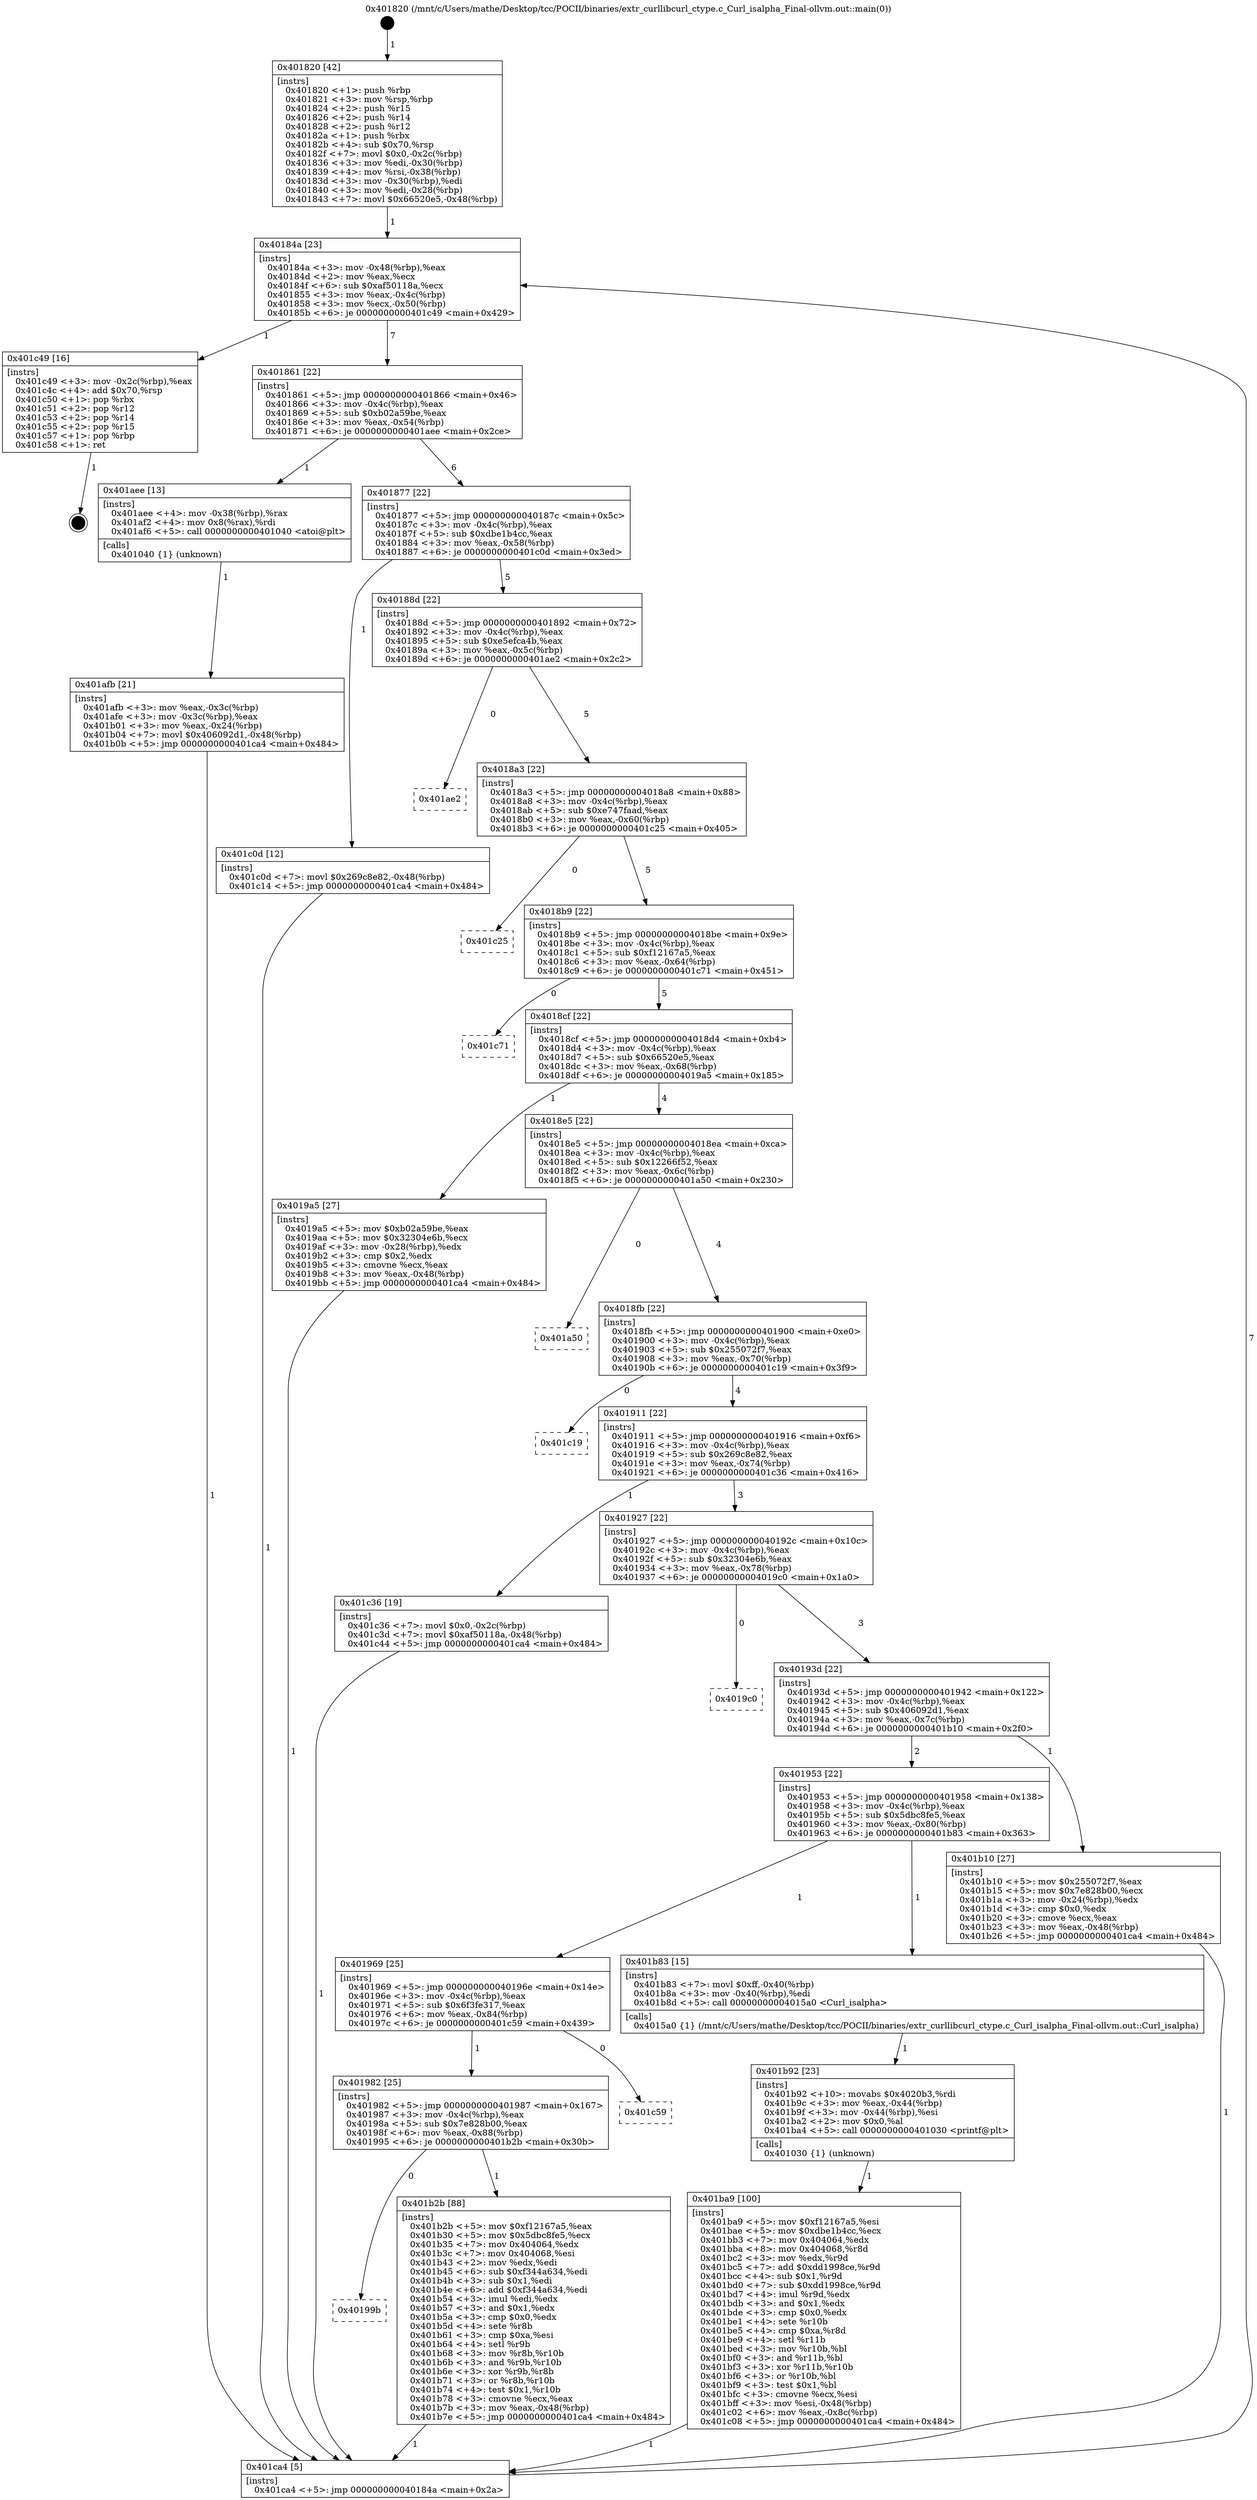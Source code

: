 digraph "0x401820" {
  label = "0x401820 (/mnt/c/Users/mathe/Desktop/tcc/POCII/binaries/extr_curllibcurl_ctype.c_Curl_isalpha_Final-ollvm.out::main(0))"
  labelloc = "t"
  node[shape=record]

  Entry [label="",width=0.3,height=0.3,shape=circle,fillcolor=black,style=filled]
  "0x40184a" [label="{
     0x40184a [23]\l
     | [instrs]\l
     &nbsp;&nbsp;0x40184a \<+3\>: mov -0x48(%rbp),%eax\l
     &nbsp;&nbsp;0x40184d \<+2\>: mov %eax,%ecx\l
     &nbsp;&nbsp;0x40184f \<+6\>: sub $0xaf50118a,%ecx\l
     &nbsp;&nbsp;0x401855 \<+3\>: mov %eax,-0x4c(%rbp)\l
     &nbsp;&nbsp;0x401858 \<+3\>: mov %ecx,-0x50(%rbp)\l
     &nbsp;&nbsp;0x40185b \<+6\>: je 0000000000401c49 \<main+0x429\>\l
  }"]
  "0x401c49" [label="{
     0x401c49 [16]\l
     | [instrs]\l
     &nbsp;&nbsp;0x401c49 \<+3\>: mov -0x2c(%rbp),%eax\l
     &nbsp;&nbsp;0x401c4c \<+4\>: add $0x70,%rsp\l
     &nbsp;&nbsp;0x401c50 \<+1\>: pop %rbx\l
     &nbsp;&nbsp;0x401c51 \<+2\>: pop %r12\l
     &nbsp;&nbsp;0x401c53 \<+2\>: pop %r14\l
     &nbsp;&nbsp;0x401c55 \<+2\>: pop %r15\l
     &nbsp;&nbsp;0x401c57 \<+1\>: pop %rbp\l
     &nbsp;&nbsp;0x401c58 \<+1\>: ret\l
  }"]
  "0x401861" [label="{
     0x401861 [22]\l
     | [instrs]\l
     &nbsp;&nbsp;0x401861 \<+5\>: jmp 0000000000401866 \<main+0x46\>\l
     &nbsp;&nbsp;0x401866 \<+3\>: mov -0x4c(%rbp),%eax\l
     &nbsp;&nbsp;0x401869 \<+5\>: sub $0xb02a59be,%eax\l
     &nbsp;&nbsp;0x40186e \<+3\>: mov %eax,-0x54(%rbp)\l
     &nbsp;&nbsp;0x401871 \<+6\>: je 0000000000401aee \<main+0x2ce\>\l
  }"]
  Exit [label="",width=0.3,height=0.3,shape=circle,fillcolor=black,style=filled,peripheries=2]
  "0x401aee" [label="{
     0x401aee [13]\l
     | [instrs]\l
     &nbsp;&nbsp;0x401aee \<+4\>: mov -0x38(%rbp),%rax\l
     &nbsp;&nbsp;0x401af2 \<+4\>: mov 0x8(%rax),%rdi\l
     &nbsp;&nbsp;0x401af6 \<+5\>: call 0000000000401040 \<atoi@plt\>\l
     | [calls]\l
     &nbsp;&nbsp;0x401040 \{1\} (unknown)\l
  }"]
  "0x401877" [label="{
     0x401877 [22]\l
     | [instrs]\l
     &nbsp;&nbsp;0x401877 \<+5\>: jmp 000000000040187c \<main+0x5c\>\l
     &nbsp;&nbsp;0x40187c \<+3\>: mov -0x4c(%rbp),%eax\l
     &nbsp;&nbsp;0x40187f \<+5\>: sub $0xdbe1b4cc,%eax\l
     &nbsp;&nbsp;0x401884 \<+3\>: mov %eax,-0x58(%rbp)\l
     &nbsp;&nbsp;0x401887 \<+6\>: je 0000000000401c0d \<main+0x3ed\>\l
  }"]
  "0x401ba9" [label="{
     0x401ba9 [100]\l
     | [instrs]\l
     &nbsp;&nbsp;0x401ba9 \<+5\>: mov $0xf12167a5,%esi\l
     &nbsp;&nbsp;0x401bae \<+5\>: mov $0xdbe1b4cc,%ecx\l
     &nbsp;&nbsp;0x401bb3 \<+7\>: mov 0x404064,%edx\l
     &nbsp;&nbsp;0x401bba \<+8\>: mov 0x404068,%r8d\l
     &nbsp;&nbsp;0x401bc2 \<+3\>: mov %edx,%r9d\l
     &nbsp;&nbsp;0x401bc5 \<+7\>: add $0xdd1998ce,%r9d\l
     &nbsp;&nbsp;0x401bcc \<+4\>: sub $0x1,%r9d\l
     &nbsp;&nbsp;0x401bd0 \<+7\>: sub $0xdd1998ce,%r9d\l
     &nbsp;&nbsp;0x401bd7 \<+4\>: imul %r9d,%edx\l
     &nbsp;&nbsp;0x401bdb \<+3\>: and $0x1,%edx\l
     &nbsp;&nbsp;0x401bde \<+3\>: cmp $0x0,%edx\l
     &nbsp;&nbsp;0x401be1 \<+4\>: sete %r10b\l
     &nbsp;&nbsp;0x401be5 \<+4\>: cmp $0xa,%r8d\l
     &nbsp;&nbsp;0x401be9 \<+4\>: setl %r11b\l
     &nbsp;&nbsp;0x401bed \<+3\>: mov %r10b,%bl\l
     &nbsp;&nbsp;0x401bf0 \<+3\>: and %r11b,%bl\l
     &nbsp;&nbsp;0x401bf3 \<+3\>: xor %r11b,%r10b\l
     &nbsp;&nbsp;0x401bf6 \<+3\>: or %r10b,%bl\l
     &nbsp;&nbsp;0x401bf9 \<+3\>: test $0x1,%bl\l
     &nbsp;&nbsp;0x401bfc \<+3\>: cmovne %ecx,%esi\l
     &nbsp;&nbsp;0x401bff \<+3\>: mov %esi,-0x48(%rbp)\l
     &nbsp;&nbsp;0x401c02 \<+6\>: mov %eax,-0x8c(%rbp)\l
     &nbsp;&nbsp;0x401c08 \<+5\>: jmp 0000000000401ca4 \<main+0x484\>\l
  }"]
  "0x401c0d" [label="{
     0x401c0d [12]\l
     | [instrs]\l
     &nbsp;&nbsp;0x401c0d \<+7\>: movl $0x269c8e82,-0x48(%rbp)\l
     &nbsp;&nbsp;0x401c14 \<+5\>: jmp 0000000000401ca4 \<main+0x484\>\l
  }"]
  "0x40188d" [label="{
     0x40188d [22]\l
     | [instrs]\l
     &nbsp;&nbsp;0x40188d \<+5\>: jmp 0000000000401892 \<main+0x72\>\l
     &nbsp;&nbsp;0x401892 \<+3\>: mov -0x4c(%rbp),%eax\l
     &nbsp;&nbsp;0x401895 \<+5\>: sub $0xe5efca4b,%eax\l
     &nbsp;&nbsp;0x40189a \<+3\>: mov %eax,-0x5c(%rbp)\l
     &nbsp;&nbsp;0x40189d \<+6\>: je 0000000000401ae2 \<main+0x2c2\>\l
  }"]
  "0x401b92" [label="{
     0x401b92 [23]\l
     | [instrs]\l
     &nbsp;&nbsp;0x401b92 \<+10\>: movabs $0x4020b3,%rdi\l
     &nbsp;&nbsp;0x401b9c \<+3\>: mov %eax,-0x44(%rbp)\l
     &nbsp;&nbsp;0x401b9f \<+3\>: mov -0x44(%rbp),%esi\l
     &nbsp;&nbsp;0x401ba2 \<+2\>: mov $0x0,%al\l
     &nbsp;&nbsp;0x401ba4 \<+5\>: call 0000000000401030 \<printf@plt\>\l
     | [calls]\l
     &nbsp;&nbsp;0x401030 \{1\} (unknown)\l
  }"]
  "0x401ae2" [label="{
     0x401ae2\l
  }", style=dashed]
  "0x4018a3" [label="{
     0x4018a3 [22]\l
     | [instrs]\l
     &nbsp;&nbsp;0x4018a3 \<+5\>: jmp 00000000004018a8 \<main+0x88\>\l
     &nbsp;&nbsp;0x4018a8 \<+3\>: mov -0x4c(%rbp),%eax\l
     &nbsp;&nbsp;0x4018ab \<+5\>: sub $0xe747faad,%eax\l
     &nbsp;&nbsp;0x4018b0 \<+3\>: mov %eax,-0x60(%rbp)\l
     &nbsp;&nbsp;0x4018b3 \<+6\>: je 0000000000401c25 \<main+0x405\>\l
  }"]
  "0x40199b" [label="{
     0x40199b\l
  }", style=dashed]
  "0x401c25" [label="{
     0x401c25\l
  }", style=dashed]
  "0x4018b9" [label="{
     0x4018b9 [22]\l
     | [instrs]\l
     &nbsp;&nbsp;0x4018b9 \<+5\>: jmp 00000000004018be \<main+0x9e\>\l
     &nbsp;&nbsp;0x4018be \<+3\>: mov -0x4c(%rbp),%eax\l
     &nbsp;&nbsp;0x4018c1 \<+5\>: sub $0xf12167a5,%eax\l
     &nbsp;&nbsp;0x4018c6 \<+3\>: mov %eax,-0x64(%rbp)\l
     &nbsp;&nbsp;0x4018c9 \<+6\>: je 0000000000401c71 \<main+0x451\>\l
  }"]
  "0x401b2b" [label="{
     0x401b2b [88]\l
     | [instrs]\l
     &nbsp;&nbsp;0x401b2b \<+5\>: mov $0xf12167a5,%eax\l
     &nbsp;&nbsp;0x401b30 \<+5\>: mov $0x5dbc8fe5,%ecx\l
     &nbsp;&nbsp;0x401b35 \<+7\>: mov 0x404064,%edx\l
     &nbsp;&nbsp;0x401b3c \<+7\>: mov 0x404068,%esi\l
     &nbsp;&nbsp;0x401b43 \<+2\>: mov %edx,%edi\l
     &nbsp;&nbsp;0x401b45 \<+6\>: sub $0xf344a634,%edi\l
     &nbsp;&nbsp;0x401b4b \<+3\>: sub $0x1,%edi\l
     &nbsp;&nbsp;0x401b4e \<+6\>: add $0xf344a634,%edi\l
     &nbsp;&nbsp;0x401b54 \<+3\>: imul %edi,%edx\l
     &nbsp;&nbsp;0x401b57 \<+3\>: and $0x1,%edx\l
     &nbsp;&nbsp;0x401b5a \<+3\>: cmp $0x0,%edx\l
     &nbsp;&nbsp;0x401b5d \<+4\>: sete %r8b\l
     &nbsp;&nbsp;0x401b61 \<+3\>: cmp $0xa,%esi\l
     &nbsp;&nbsp;0x401b64 \<+4\>: setl %r9b\l
     &nbsp;&nbsp;0x401b68 \<+3\>: mov %r8b,%r10b\l
     &nbsp;&nbsp;0x401b6b \<+3\>: and %r9b,%r10b\l
     &nbsp;&nbsp;0x401b6e \<+3\>: xor %r9b,%r8b\l
     &nbsp;&nbsp;0x401b71 \<+3\>: or %r8b,%r10b\l
     &nbsp;&nbsp;0x401b74 \<+4\>: test $0x1,%r10b\l
     &nbsp;&nbsp;0x401b78 \<+3\>: cmovne %ecx,%eax\l
     &nbsp;&nbsp;0x401b7b \<+3\>: mov %eax,-0x48(%rbp)\l
     &nbsp;&nbsp;0x401b7e \<+5\>: jmp 0000000000401ca4 \<main+0x484\>\l
  }"]
  "0x401c71" [label="{
     0x401c71\l
  }", style=dashed]
  "0x4018cf" [label="{
     0x4018cf [22]\l
     | [instrs]\l
     &nbsp;&nbsp;0x4018cf \<+5\>: jmp 00000000004018d4 \<main+0xb4\>\l
     &nbsp;&nbsp;0x4018d4 \<+3\>: mov -0x4c(%rbp),%eax\l
     &nbsp;&nbsp;0x4018d7 \<+5\>: sub $0x66520e5,%eax\l
     &nbsp;&nbsp;0x4018dc \<+3\>: mov %eax,-0x68(%rbp)\l
     &nbsp;&nbsp;0x4018df \<+6\>: je 00000000004019a5 \<main+0x185\>\l
  }"]
  "0x401982" [label="{
     0x401982 [25]\l
     | [instrs]\l
     &nbsp;&nbsp;0x401982 \<+5\>: jmp 0000000000401987 \<main+0x167\>\l
     &nbsp;&nbsp;0x401987 \<+3\>: mov -0x4c(%rbp),%eax\l
     &nbsp;&nbsp;0x40198a \<+5\>: sub $0x7e828b00,%eax\l
     &nbsp;&nbsp;0x40198f \<+6\>: mov %eax,-0x88(%rbp)\l
     &nbsp;&nbsp;0x401995 \<+6\>: je 0000000000401b2b \<main+0x30b\>\l
  }"]
  "0x4019a5" [label="{
     0x4019a5 [27]\l
     | [instrs]\l
     &nbsp;&nbsp;0x4019a5 \<+5\>: mov $0xb02a59be,%eax\l
     &nbsp;&nbsp;0x4019aa \<+5\>: mov $0x32304e6b,%ecx\l
     &nbsp;&nbsp;0x4019af \<+3\>: mov -0x28(%rbp),%edx\l
     &nbsp;&nbsp;0x4019b2 \<+3\>: cmp $0x2,%edx\l
     &nbsp;&nbsp;0x4019b5 \<+3\>: cmovne %ecx,%eax\l
     &nbsp;&nbsp;0x4019b8 \<+3\>: mov %eax,-0x48(%rbp)\l
     &nbsp;&nbsp;0x4019bb \<+5\>: jmp 0000000000401ca4 \<main+0x484\>\l
  }"]
  "0x4018e5" [label="{
     0x4018e5 [22]\l
     | [instrs]\l
     &nbsp;&nbsp;0x4018e5 \<+5\>: jmp 00000000004018ea \<main+0xca\>\l
     &nbsp;&nbsp;0x4018ea \<+3\>: mov -0x4c(%rbp),%eax\l
     &nbsp;&nbsp;0x4018ed \<+5\>: sub $0x12266f52,%eax\l
     &nbsp;&nbsp;0x4018f2 \<+3\>: mov %eax,-0x6c(%rbp)\l
     &nbsp;&nbsp;0x4018f5 \<+6\>: je 0000000000401a50 \<main+0x230\>\l
  }"]
  "0x401ca4" [label="{
     0x401ca4 [5]\l
     | [instrs]\l
     &nbsp;&nbsp;0x401ca4 \<+5\>: jmp 000000000040184a \<main+0x2a\>\l
  }"]
  "0x401820" [label="{
     0x401820 [42]\l
     | [instrs]\l
     &nbsp;&nbsp;0x401820 \<+1\>: push %rbp\l
     &nbsp;&nbsp;0x401821 \<+3\>: mov %rsp,%rbp\l
     &nbsp;&nbsp;0x401824 \<+2\>: push %r15\l
     &nbsp;&nbsp;0x401826 \<+2\>: push %r14\l
     &nbsp;&nbsp;0x401828 \<+2\>: push %r12\l
     &nbsp;&nbsp;0x40182a \<+1\>: push %rbx\l
     &nbsp;&nbsp;0x40182b \<+4\>: sub $0x70,%rsp\l
     &nbsp;&nbsp;0x40182f \<+7\>: movl $0x0,-0x2c(%rbp)\l
     &nbsp;&nbsp;0x401836 \<+3\>: mov %edi,-0x30(%rbp)\l
     &nbsp;&nbsp;0x401839 \<+4\>: mov %rsi,-0x38(%rbp)\l
     &nbsp;&nbsp;0x40183d \<+3\>: mov -0x30(%rbp),%edi\l
     &nbsp;&nbsp;0x401840 \<+3\>: mov %edi,-0x28(%rbp)\l
     &nbsp;&nbsp;0x401843 \<+7\>: movl $0x66520e5,-0x48(%rbp)\l
  }"]
  "0x401afb" [label="{
     0x401afb [21]\l
     | [instrs]\l
     &nbsp;&nbsp;0x401afb \<+3\>: mov %eax,-0x3c(%rbp)\l
     &nbsp;&nbsp;0x401afe \<+3\>: mov -0x3c(%rbp),%eax\l
     &nbsp;&nbsp;0x401b01 \<+3\>: mov %eax,-0x24(%rbp)\l
     &nbsp;&nbsp;0x401b04 \<+7\>: movl $0x406092d1,-0x48(%rbp)\l
     &nbsp;&nbsp;0x401b0b \<+5\>: jmp 0000000000401ca4 \<main+0x484\>\l
  }"]
  "0x401c59" [label="{
     0x401c59\l
  }", style=dashed]
  "0x401a50" [label="{
     0x401a50\l
  }", style=dashed]
  "0x4018fb" [label="{
     0x4018fb [22]\l
     | [instrs]\l
     &nbsp;&nbsp;0x4018fb \<+5\>: jmp 0000000000401900 \<main+0xe0\>\l
     &nbsp;&nbsp;0x401900 \<+3\>: mov -0x4c(%rbp),%eax\l
     &nbsp;&nbsp;0x401903 \<+5\>: sub $0x255072f7,%eax\l
     &nbsp;&nbsp;0x401908 \<+3\>: mov %eax,-0x70(%rbp)\l
     &nbsp;&nbsp;0x40190b \<+6\>: je 0000000000401c19 \<main+0x3f9\>\l
  }"]
  "0x401969" [label="{
     0x401969 [25]\l
     | [instrs]\l
     &nbsp;&nbsp;0x401969 \<+5\>: jmp 000000000040196e \<main+0x14e\>\l
     &nbsp;&nbsp;0x40196e \<+3\>: mov -0x4c(%rbp),%eax\l
     &nbsp;&nbsp;0x401971 \<+5\>: sub $0x6f3fe317,%eax\l
     &nbsp;&nbsp;0x401976 \<+6\>: mov %eax,-0x84(%rbp)\l
     &nbsp;&nbsp;0x40197c \<+6\>: je 0000000000401c59 \<main+0x439\>\l
  }"]
  "0x401c19" [label="{
     0x401c19\l
  }", style=dashed]
  "0x401911" [label="{
     0x401911 [22]\l
     | [instrs]\l
     &nbsp;&nbsp;0x401911 \<+5\>: jmp 0000000000401916 \<main+0xf6\>\l
     &nbsp;&nbsp;0x401916 \<+3\>: mov -0x4c(%rbp),%eax\l
     &nbsp;&nbsp;0x401919 \<+5\>: sub $0x269c8e82,%eax\l
     &nbsp;&nbsp;0x40191e \<+3\>: mov %eax,-0x74(%rbp)\l
     &nbsp;&nbsp;0x401921 \<+6\>: je 0000000000401c36 \<main+0x416\>\l
  }"]
  "0x401b83" [label="{
     0x401b83 [15]\l
     | [instrs]\l
     &nbsp;&nbsp;0x401b83 \<+7\>: movl $0xff,-0x40(%rbp)\l
     &nbsp;&nbsp;0x401b8a \<+3\>: mov -0x40(%rbp),%edi\l
     &nbsp;&nbsp;0x401b8d \<+5\>: call 00000000004015a0 \<Curl_isalpha\>\l
     | [calls]\l
     &nbsp;&nbsp;0x4015a0 \{1\} (/mnt/c/Users/mathe/Desktop/tcc/POCII/binaries/extr_curllibcurl_ctype.c_Curl_isalpha_Final-ollvm.out::Curl_isalpha)\l
  }"]
  "0x401c36" [label="{
     0x401c36 [19]\l
     | [instrs]\l
     &nbsp;&nbsp;0x401c36 \<+7\>: movl $0x0,-0x2c(%rbp)\l
     &nbsp;&nbsp;0x401c3d \<+7\>: movl $0xaf50118a,-0x48(%rbp)\l
     &nbsp;&nbsp;0x401c44 \<+5\>: jmp 0000000000401ca4 \<main+0x484\>\l
  }"]
  "0x401927" [label="{
     0x401927 [22]\l
     | [instrs]\l
     &nbsp;&nbsp;0x401927 \<+5\>: jmp 000000000040192c \<main+0x10c\>\l
     &nbsp;&nbsp;0x40192c \<+3\>: mov -0x4c(%rbp),%eax\l
     &nbsp;&nbsp;0x40192f \<+5\>: sub $0x32304e6b,%eax\l
     &nbsp;&nbsp;0x401934 \<+3\>: mov %eax,-0x78(%rbp)\l
     &nbsp;&nbsp;0x401937 \<+6\>: je 00000000004019c0 \<main+0x1a0\>\l
  }"]
  "0x401953" [label="{
     0x401953 [22]\l
     | [instrs]\l
     &nbsp;&nbsp;0x401953 \<+5\>: jmp 0000000000401958 \<main+0x138\>\l
     &nbsp;&nbsp;0x401958 \<+3\>: mov -0x4c(%rbp),%eax\l
     &nbsp;&nbsp;0x40195b \<+5\>: sub $0x5dbc8fe5,%eax\l
     &nbsp;&nbsp;0x401960 \<+3\>: mov %eax,-0x80(%rbp)\l
     &nbsp;&nbsp;0x401963 \<+6\>: je 0000000000401b83 \<main+0x363\>\l
  }"]
  "0x4019c0" [label="{
     0x4019c0\l
  }", style=dashed]
  "0x40193d" [label="{
     0x40193d [22]\l
     | [instrs]\l
     &nbsp;&nbsp;0x40193d \<+5\>: jmp 0000000000401942 \<main+0x122\>\l
     &nbsp;&nbsp;0x401942 \<+3\>: mov -0x4c(%rbp),%eax\l
     &nbsp;&nbsp;0x401945 \<+5\>: sub $0x406092d1,%eax\l
     &nbsp;&nbsp;0x40194a \<+3\>: mov %eax,-0x7c(%rbp)\l
     &nbsp;&nbsp;0x40194d \<+6\>: je 0000000000401b10 \<main+0x2f0\>\l
  }"]
  "0x401b10" [label="{
     0x401b10 [27]\l
     | [instrs]\l
     &nbsp;&nbsp;0x401b10 \<+5\>: mov $0x255072f7,%eax\l
     &nbsp;&nbsp;0x401b15 \<+5\>: mov $0x7e828b00,%ecx\l
     &nbsp;&nbsp;0x401b1a \<+3\>: mov -0x24(%rbp),%edx\l
     &nbsp;&nbsp;0x401b1d \<+3\>: cmp $0x0,%edx\l
     &nbsp;&nbsp;0x401b20 \<+3\>: cmove %ecx,%eax\l
     &nbsp;&nbsp;0x401b23 \<+3\>: mov %eax,-0x48(%rbp)\l
     &nbsp;&nbsp;0x401b26 \<+5\>: jmp 0000000000401ca4 \<main+0x484\>\l
  }"]
  Entry -> "0x401820" [label=" 1"]
  "0x40184a" -> "0x401c49" [label=" 1"]
  "0x40184a" -> "0x401861" [label=" 7"]
  "0x401c49" -> Exit [label=" 1"]
  "0x401861" -> "0x401aee" [label=" 1"]
  "0x401861" -> "0x401877" [label=" 6"]
  "0x401c36" -> "0x401ca4" [label=" 1"]
  "0x401877" -> "0x401c0d" [label=" 1"]
  "0x401877" -> "0x40188d" [label=" 5"]
  "0x401c0d" -> "0x401ca4" [label=" 1"]
  "0x40188d" -> "0x401ae2" [label=" 0"]
  "0x40188d" -> "0x4018a3" [label=" 5"]
  "0x401ba9" -> "0x401ca4" [label=" 1"]
  "0x4018a3" -> "0x401c25" [label=" 0"]
  "0x4018a3" -> "0x4018b9" [label=" 5"]
  "0x401b92" -> "0x401ba9" [label=" 1"]
  "0x4018b9" -> "0x401c71" [label=" 0"]
  "0x4018b9" -> "0x4018cf" [label=" 5"]
  "0x401b83" -> "0x401b92" [label=" 1"]
  "0x4018cf" -> "0x4019a5" [label=" 1"]
  "0x4018cf" -> "0x4018e5" [label=" 4"]
  "0x4019a5" -> "0x401ca4" [label=" 1"]
  "0x401820" -> "0x40184a" [label=" 1"]
  "0x401ca4" -> "0x40184a" [label=" 7"]
  "0x401aee" -> "0x401afb" [label=" 1"]
  "0x401afb" -> "0x401ca4" [label=" 1"]
  "0x401982" -> "0x40199b" [label=" 0"]
  "0x4018e5" -> "0x401a50" [label=" 0"]
  "0x4018e5" -> "0x4018fb" [label=" 4"]
  "0x401982" -> "0x401b2b" [label=" 1"]
  "0x4018fb" -> "0x401c19" [label=" 0"]
  "0x4018fb" -> "0x401911" [label=" 4"]
  "0x401969" -> "0x401982" [label=" 1"]
  "0x401911" -> "0x401c36" [label=" 1"]
  "0x401911" -> "0x401927" [label=" 3"]
  "0x401969" -> "0x401c59" [label=" 0"]
  "0x401927" -> "0x4019c0" [label=" 0"]
  "0x401927" -> "0x40193d" [label=" 3"]
  "0x401953" -> "0x401969" [label=" 1"]
  "0x40193d" -> "0x401b10" [label=" 1"]
  "0x40193d" -> "0x401953" [label=" 2"]
  "0x401b10" -> "0x401ca4" [label=" 1"]
  "0x401b2b" -> "0x401ca4" [label=" 1"]
  "0x401953" -> "0x401b83" [label=" 1"]
}

